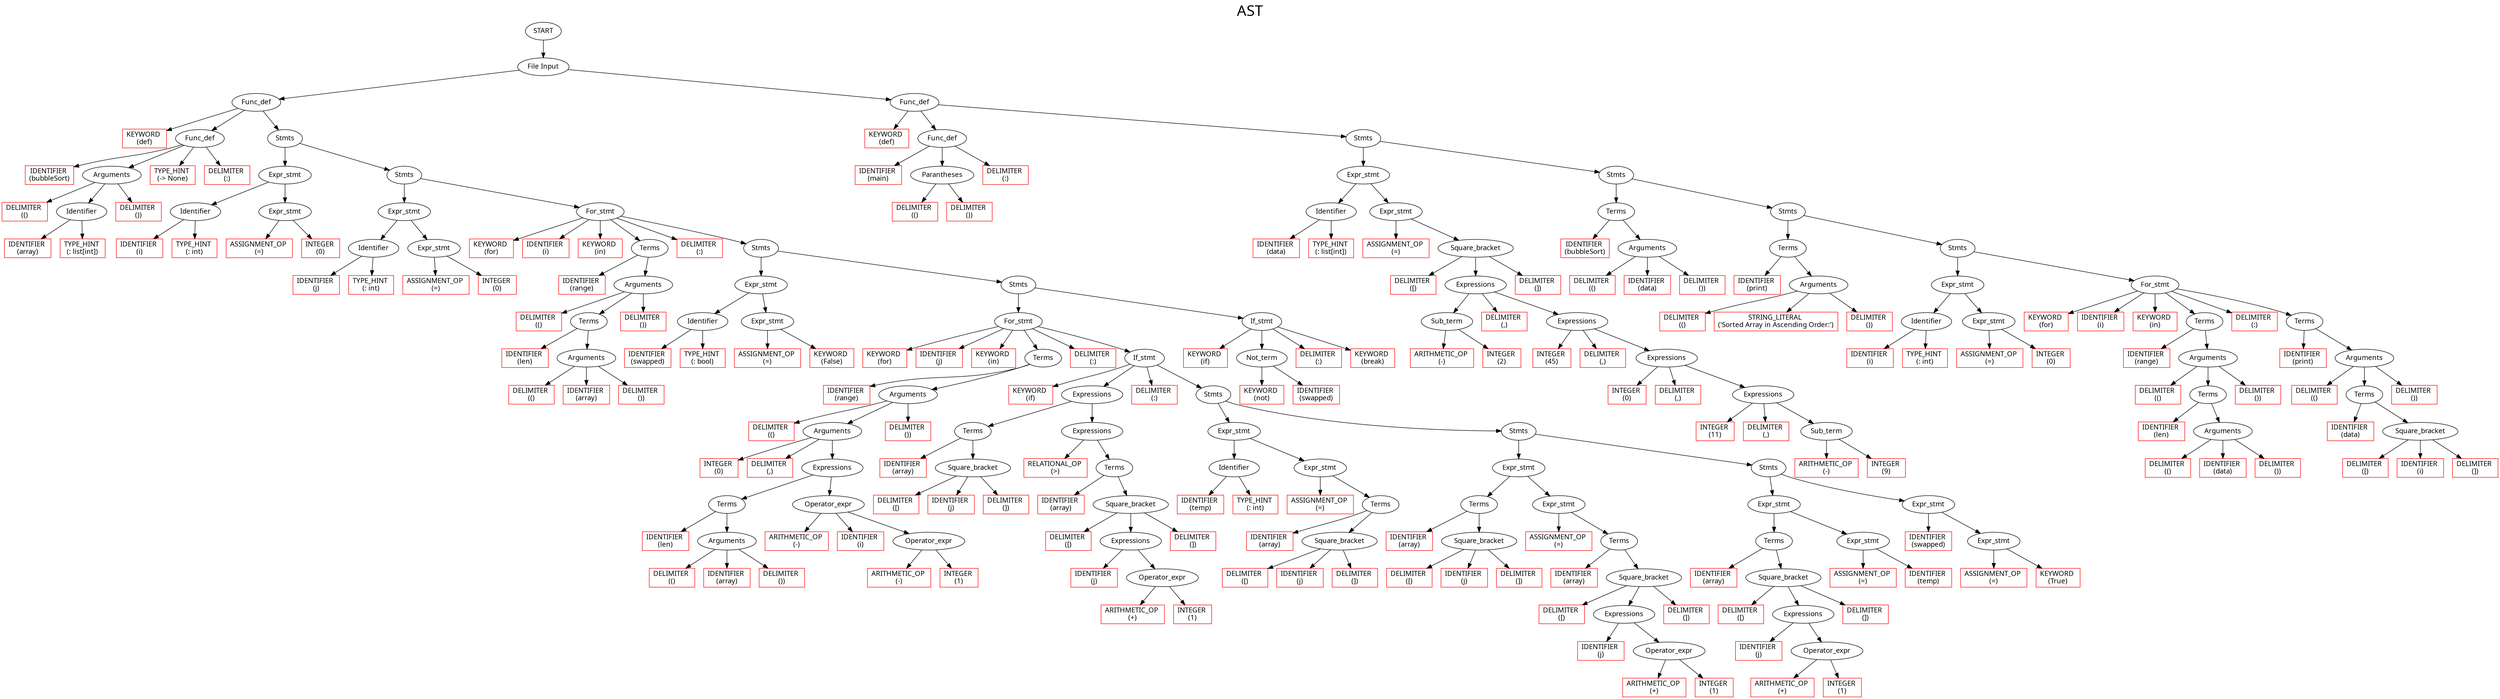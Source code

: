 digraph G{

label     = "AST"
fontname  = "Cascadia code"
fontsize  = 30
labelloc  = t

node   [ fontname="Cascadia code" ]
	751		[ style = solid label = "START"  ];
	751 -> 750
	750		[ style = solid label = "File Input"  ];
	750 -> 473
	473		[ style = solid label = "Func_def"  ];
	473 -> 0
	0		[ style = solid label = "KEYWORD 
(def)" color = red shape = rectangle ];
	473 -> 11
	11		[ style = solid label = "Func_def"  ];
	11 -> 1
	1		[ style = solid label = "IDENTIFIER 
(bubbleSort)" color = red shape = rectangle ];
	11 -> 8
	8		[ style = solid label = "Arguments"  ];
	8 -> 2
	2		[ style = solid label = "DELIMITER 
(()" color = red shape = rectangle ];
	8 -> 5
	5		[ style = solid label = "Identifier"  ];
	5 -> 3
	3		[ style = solid label = "IDENTIFIER 
(array)" color = red shape = rectangle ];
	5 -> 4
	4		[ style = solid label = "TYPE_HINT 
(: list[int])" color = red shape = rectangle ];
	8 -> 6
	6		[ style = solid label = "DELIMITER 
())" color = red shape = rectangle ];
	11 -> 9
	9		[ style = solid label = "TYPE_HINT 
(-> None)" color = red shape = rectangle ];
	11 -> 10
	10		[ style = solid label = "DELIMITER 
(:)" color = red shape = rectangle ];
	473 -> 472
	472		[ style = solid label = "Stmts"  ];
	472 -> 38
	38		[ style = solid label = "Expr_stmt"  ];
	38 -> 14
	14		[ style = solid label = "Identifier"  ];
	14 -> 12
	12		[ style = solid label = "IDENTIFIER 
(i)" color = red shape = rectangle ];
	14 -> 13
	13		[ style = solid label = "TYPE_HINT 
(: int)" color = red shape = rectangle ];
	38 -> 37
	37		[ style = solid label = "Expr_stmt"  ];
	37 -> 15
	15		[ style = solid label = "ASSIGNMENT_OP 
(=)" color = red shape = rectangle ];
	37 -> 26
	26		[ style = solid label = "INTEGER 
(0)" color = red shape = rectangle ];
	472 -> 471
	471		[ style = solid label = "Stmts"  ];
	471 -> 66
	66		[ style = solid label = "Expr_stmt"  ];
	66 -> 42
	42		[ style = solid label = "Identifier"  ];
	42 -> 40
	40		[ style = solid label = "IDENTIFIER 
(j)" color = red shape = rectangle ];
	42 -> 41
	41		[ style = solid label = "TYPE_HINT 
(: int)" color = red shape = rectangle ];
	66 -> 65
	65		[ style = solid label = "Expr_stmt"  ];
	65 -> 43
	43		[ style = solid label = "ASSIGNMENT_OP 
(=)" color = red shape = rectangle ];
	65 -> 54
	54		[ style = solid label = "INTEGER 
(0)" color = red shape = rectangle ];
	471 -> 470
	470		[ style = solid label = "For_stmt"  ];
	470 -> 68
	68		[ style = solid label = "KEYWORD 
(for)" color = red shape = rectangle ];
	470 -> 69
	69		[ style = solid label = "IDENTIFIER 
(i)" color = red shape = rectangle ];
	470 -> 70
	70		[ style = solid label = "KEYWORD 
(in)" color = red shape = rectangle ];
	470 -> 108
	108		[ style = solid label = "Terms"  ];
	108 -> 78
	78		[ style = solid label = "IDENTIFIER 
(range)" color = red shape = rectangle ];
	108 -> 105
	105		[ style = solid label = "Arguments"  ];
	105 -> 79
	79		[ style = solid label = "DELIMITER 
(()" color = red shape = rectangle ];
	105 -> 96
	96		[ style = solid label = "Terms"  ];
	96 -> 80
	80		[ style = solid label = "IDENTIFIER 
(len)" color = red shape = rectangle ];
	96 -> 93
	93		[ style = solid label = "Arguments"  ];
	93 -> 81
	81		[ style = solid label = "DELIMITER 
(()" color = red shape = rectangle ];
	93 -> 82
	82		[ style = solid label = "IDENTIFIER 
(array)" color = red shape = rectangle ];
	93 -> 83
	83		[ style = solid label = "DELIMITER 
())" color = red shape = rectangle ];
	105 -> 94
	94		[ style = solid label = "DELIMITER 
())" color = red shape = rectangle ];
	470 -> 106
	106		[ style = solid label = "DELIMITER 
(:)" color = red shape = rectangle ];
	470 -> 469
	469		[ style = solid label = "Stmts"  ];
	469 -> 144
	144		[ style = solid label = "Expr_stmt"  ];
	144 -> 120
	120		[ style = solid label = "Identifier"  ];
	120 -> 118
	118		[ style = solid label = "IDENTIFIER 
(swapped)" color = red shape = rectangle ];
	120 -> 119
	119		[ style = solid label = "TYPE_HINT 
(: bool)" color = red shape = rectangle ];
	144 -> 143
	143		[ style = solid label = "Expr_stmt"  ];
	143 -> 121
	121		[ style = solid label = "ASSIGNMENT_OP 
(=)" color = red shape = rectangle ];
	143 -> 132
	132		[ style = solid label = "KEYWORD 
(False)" color = red shape = rectangle ];
	469 -> 468
	468		[ style = solid label = "Stmts"  ];
	468 -> 451
	451		[ style = solid label = "For_stmt"  ];
	451 -> 146
	146		[ style = solid label = "KEYWORD 
(for)" color = red shape = rectangle ];
	451 -> 147
	147		[ style = solid label = "IDENTIFIER 
(j)" color = red shape = rectangle ];
	451 -> 148
	148		[ style = solid label = "KEYWORD 
(in)" color = red shape = rectangle ];
	451 -> 208
	208		[ style = solid label = "Terms"  ];
	208 -> 156
	156		[ style = solid label = "IDENTIFIER 
(range)" color = red shape = rectangle ];
	208 -> 205
	205		[ style = solid label = "Arguments"  ];
	205 -> 157
	157		[ style = solid label = "DELIMITER 
(()" color = red shape = rectangle ];
	205 -> 204
	204		[ style = solid label = "Arguments"  ];
	204 -> 158
	158		[ style = solid label = "INTEGER 
(0)" color = red shape = rectangle ];
	204 -> 159
	159		[ style = solid label = "DELIMITER 
(,)" color = red shape = rectangle ];
	204 -> 197
	197		[ style = solid label = "Expressions"  ];
	197 -> 185
	185		[ style = solid label = "Terms"  ];
	185 -> 169
	169		[ style = solid label = "IDENTIFIER 
(len)" color = red shape = rectangle ];
	185 -> 182
	182		[ style = solid label = "Arguments"  ];
	182 -> 170
	170		[ style = solid label = "DELIMITER 
(()" color = red shape = rectangle ];
	182 -> 171
	171		[ style = solid label = "IDENTIFIER 
(array)" color = red shape = rectangle ];
	182 -> 172
	172		[ style = solid label = "DELIMITER 
())" color = red shape = rectangle ];
	197 -> 196
	196		[ style = solid label = "Operator_expr"  ];
	196 -> 183
	183		[ style = solid label = "ARITHMETIC_OP 
(-)" color = red shape = rectangle ];
	196 -> 187
	187		[ style = solid label = "IDENTIFIER 
(i)" color = red shape = rectangle ];
	196 -> 195
	195		[ style = solid label = "Operator_expr"  ];
	195 -> 188
	188		[ style = solid label = "ARITHMETIC_OP 
(-)" color = red shape = rectangle ];
	195 -> 191
	191		[ style = solid label = "INTEGER 
(1)" color = red shape = rectangle ];
	205 -> 192
	192		[ style = solid label = "DELIMITER 
())" color = red shape = rectangle ];
	451 -> 206
	206		[ style = solid label = "DELIMITER 
(:)" color = red shape = rectangle ];
	451 -> 449
	449		[ style = solid label = "If_stmt"  ];
	449 -> 218
	218		[ style = solid label = "KEYWORD 
(if)" color = red shape = rectangle ];
	449 -> 271
	271		[ style = solid label = "Expressions"  ];
	271 -> 235
	235		[ style = solid label = "Terms"  ];
	235 -> 219
	219		[ style = solid label = "IDENTIFIER 
(array)" color = red shape = rectangle ];
	235 -> 232
	232		[ style = solid label = "Square_bracket"  ];
	232 -> 220
	220		[ style = solid label = "DELIMITER 
([)" color = red shape = rectangle ];
	232 -> 221
	221		[ style = solid label = "IDENTIFIER 
(j)" color = red shape = rectangle ];
	232 -> 222
	222		[ style = solid label = "DELIMITER 
(])" color = red shape = rectangle ];
	271 -> 270
	270		[ style = solid label = "Expressions"  ];
	270 -> 233
	233		[ style = solid label = "RELATIONAL_OP 
(>)" color = red shape = rectangle ];
	270 -> 263
	263		[ style = solid label = "Terms"  ];
	263 -> 242
	242		[ style = solid label = "IDENTIFIER 
(array)" color = red shape = rectangle ];
	263 -> 260
	260		[ style = solid label = "Square_bracket"  ];
	260 -> 243
	243		[ style = solid label = "DELIMITER 
([)" color = red shape = rectangle ];
	260 -> 253
	253		[ style = solid label = "Expressions"  ];
	253 -> 244
	244		[ style = solid label = "IDENTIFIER 
(j)" color = red shape = rectangle ];
	253 -> 252
	252		[ style = solid label = "Operator_expr"  ];
	252 -> 245
	245		[ style = solid label = "ARITHMETIC_OP 
(+)" color = red shape = rectangle ];
	252 -> 248
	248		[ style = solid label = "INTEGER 
(1)" color = red shape = rectangle ];
	260 -> 249
	249		[ style = solid label = "DELIMITER 
(])" color = red shape = rectangle ];
	449 -> 261
	261		[ style = solid label = "DELIMITER 
(:)" color = red shape = rectangle ];
	449 -> 448
	448		[ style = solid label = "Stmts"  ];
	448 -> 314
	314		[ style = solid label = "Expr_stmt"  ];
	314 -> 276
	276		[ style = solid label = "Identifier"  ];
	276 -> 274
	274		[ style = solid label = "IDENTIFIER 
(temp)" color = red shape = rectangle ];
	276 -> 275
	275		[ style = solid label = "TYPE_HINT 
(: int)" color = red shape = rectangle ];
	314 -> 313
	313		[ style = solid label = "Expr_stmt"  ];
	313 -> 277
	277		[ style = solid label = "ASSIGNMENT_OP 
(=)" color = red shape = rectangle ];
	313 -> 303
	303		[ style = solid label = "Terms"  ];
	303 -> 288
	288		[ style = solid label = "IDENTIFIER 
(array)" color = red shape = rectangle ];
	303 -> 301
	301		[ style = solid label = "Square_bracket"  ];
	301 -> 289
	289		[ style = solid label = "DELIMITER 
([)" color = red shape = rectangle ];
	301 -> 290
	290		[ style = solid label = "IDENTIFIER 
(j)" color = red shape = rectangle ];
	301 -> 291
	291		[ style = solid label = "DELIMITER 
(])" color = red shape = rectangle ];
	448 -> 447
	447		[ style = solid label = "Stmts"  ];
	447 -> 373
	373		[ style = solid label = "Expr_stmt"  ];
	373 -> 332
	332		[ style = solid label = "Terms"  ];
	332 -> 316
	316		[ style = solid label = "IDENTIFIER 
(array)" color = red shape = rectangle ];
	332 -> 329
	329		[ style = solid label = "Square_bracket"  ];
	329 -> 317
	317		[ style = solid label = "DELIMITER 
([)" color = red shape = rectangle ];
	329 -> 318
	318		[ style = solid label = "IDENTIFIER 
(j)" color = red shape = rectangle ];
	329 -> 319
	319		[ style = solid label = "DELIMITER 
(])" color = red shape = rectangle ];
	373 -> 372
	372		[ style = solid label = "Expr_stmt"  ];
	372 -> 330
	330		[ style = solid label = "ASSIGNMENT_OP 
(=)" color = red shape = rectangle ];
	372 -> 362
	362		[ style = solid label = "Terms"  ];
	362 -> 342
	342		[ style = solid label = "IDENTIFIER 
(array)" color = red shape = rectangle ];
	362 -> 360
	360		[ style = solid label = "Square_bracket"  ];
	360 -> 343
	343		[ style = solid label = "DELIMITER 
([)" color = red shape = rectangle ];
	360 -> 353
	353		[ style = solid label = "Expressions"  ];
	353 -> 344
	344		[ style = solid label = "IDENTIFIER 
(j)" color = red shape = rectangle ];
	353 -> 352
	352		[ style = solid label = "Operator_expr"  ];
	352 -> 345
	345		[ style = solid label = "ARITHMETIC_OP 
(+)" color = red shape = rectangle ];
	352 -> 348
	348		[ style = solid label = "INTEGER 
(1)" color = red shape = rectangle ];
	360 -> 349
	349		[ style = solid label = "DELIMITER 
(])" color = red shape = rectangle ];
	447 -> 446
	446		[ style = solid label = "Stmts"  ];
	446 -> 418
	418		[ style = solid label = "Expr_stmt"  ];
	418 -> 396
	396		[ style = solid label = "Terms"  ];
	396 -> 375
	375		[ style = solid label = "IDENTIFIER 
(array)" color = red shape = rectangle ];
	396 -> 393
	393		[ style = solid label = "Square_bracket"  ];
	393 -> 376
	376		[ style = solid label = "DELIMITER 
([)" color = red shape = rectangle ];
	393 -> 386
	386		[ style = solid label = "Expressions"  ];
	386 -> 377
	377		[ style = solid label = "IDENTIFIER 
(j)" color = red shape = rectangle ];
	386 -> 385
	385		[ style = solid label = "Operator_expr"  ];
	385 -> 378
	378		[ style = solid label = "ARITHMETIC_OP 
(+)" color = red shape = rectangle ];
	385 -> 381
	381		[ style = solid label = "INTEGER 
(1)" color = red shape = rectangle ];
	393 -> 382
	382		[ style = solid label = "DELIMITER 
(])" color = red shape = rectangle ];
	418 -> 417
	417		[ style = solid label = "Expr_stmt"  ];
	417 -> 394
	394		[ style = solid label = "ASSIGNMENT_OP 
(=)" color = red shape = rectangle ];
	417 -> 406
	406		[ style = solid label = "IDENTIFIER 
(temp)" color = red shape = rectangle ];
	446 -> 444
	444		[ style = solid label = "Expr_stmt"  ];
	444 -> 420
	420		[ style = solid label = "IDENTIFIER 
(swapped)" color = red shape = rectangle ];
	444 -> 443
	443		[ style = solid label = "Expr_stmt"  ];
	443 -> 421
	421		[ style = solid label = "ASSIGNMENT_OP 
(=)" color = red shape = rectangle ];
	443 -> 432
	432		[ style = solid label = "KEYWORD 
(True)" color = red shape = rectangle ];
	468 -> 467
	467		[ style = solid label = "If_stmt"  ];
	467 -> 450
	450		[ style = solid label = "KEYWORD 
(if)" color = red shape = rectangle ];
	467 -> 462
	462		[ style = solid label = "Not_term"  ];
	462 -> 452
	452		[ style = solid label = "KEYWORD 
(not)" color = red shape = rectangle ];
	462 -> 453
	453		[ style = solid label = "IDENTIFIER 
(swapped)" color = red shape = rectangle ];
	467 -> 454
	454		[ style = solid label = "DELIMITER 
(:)" color = red shape = rectangle ];
	467 -> 465
	465		[ style = solid label = "KEYWORD 
(break)" color = red shape = rectangle ];
	750 -> 748
	748		[ style = solid label = "Func_def"  ];
	748 -> 474
	474		[ style = solid label = "KEYWORD 
(def)" color = red shape = rectangle ];
	748 -> 480
	480		[ style = solid label = "Func_def"  ];
	480 -> 475
	475		[ style = solid label = "IDENTIFIER 
(main)" color = red shape = rectangle ];
	480 -> 478
	478		[ style = solid label = "Parantheses"  ];
	478 -> 476
	476		[ style = solid label = "DELIMITER 
(()" color = red shape = rectangle ];
	478 -> 477
	477		[ style = solid label = "DELIMITER 
())" color = red shape = rectangle ];
	480 -> 479
	479		[ style = solid label = "DELIMITER 
(:)" color = red shape = rectangle ];
	748 -> 747
	747		[ style = solid label = "Stmts"  ];
	747 -> 571
	571		[ style = solid label = "Expr_stmt"  ];
	571 -> 483
	483		[ style = solid label = "Identifier"  ];
	483 -> 481
	481		[ style = solid label = "IDENTIFIER 
(data)" color = red shape = rectangle ];
	483 -> 482
	482		[ style = solid label = "TYPE_HINT 
(: list[int])" color = red shape = rectangle ];
	571 -> 570
	570		[ style = solid label = "Expr_stmt"  ];
	570 -> 484
	484		[ style = solid label = "ASSIGNMENT_OP 
(=)" color = red shape = rectangle ];
	570 -> 559
	559		[ style = solid label = "Square_bracket"  ];
	559 -> 495
	495		[ style = solid label = "DELIMITER 
([)" color = red shape = rectangle ];
	559 -> 558
	558		[ style = solid label = "Expressions"  ];
	558 -> 500
	500		[ style = solid label = "Sub_term"  ];
	500 -> 496
	496		[ style = solid label = "ARITHMETIC_OP 
(-)" color = red shape = rectangle ];
	500 -> 497
	497		[ style = solid label = "INTEGER 
(2)" color = red shape = rectangle ];
	558 -> 498
	498		[ style = solid label = "DELIMITER 
(,)" color = red shape = rectangle ];
	558 -> 557
	557		[ style = solid label = "Expressions"  ];
	557 -> 509
	509		[ style = solid label = "INTEGER 
(45)" color = red shape = rectangle ];
	557 -> 510
	510		[ style = solid label = "DELIMITER 
(,)" color = red shape = rectangle ];
	557 -> 556
	556		[ style = solid label = "Expressions"  ];
	556 -> 520
	520		[ style = solid label = "INTEGER 
(0)" color = red shape = rectangle ];
	556 -> 521
	521		[ style = solid label = "DELIMITER 
(,)" color = red shape = rectangle ];
	556 -> 555
	555		[ style = solid label = "Expressions"  ];
	555 -> 531
	531		[ style = solid label = "INTEGER 
(11)" color = red shape = rectangle ];
	555 -> 532
	532		[ style = solid label = "DELIMITER 
(,)" color = red shape = rectangle ];
	555 -> 546
	546		[ style = solid label = "Sub_term"  ];
	546 -> 542
	542		[ style = solid label = "ARITHMETIC_OP 
(-)" color = red shape = rectangle ];
	546 -> 543
	543		[ style = solid label = "INTEGER 
(9)" color = red shape = rectangle ];
	559 -> 544
	544		[ style = solid label = "DELIMITER 
(])" color = red shape = rectangle ];
	747 -> 746
	746		[ style = solid label = "Stmts"  ];
	746 -> 588
	588		[ style = solid label = "Terms"  ];
	588 -> 573
	573		[ style = solid label = "IDENTIFIER 
(bubbleSort)" color = red shape = rectangle ];
	588 -> 586
	586		[ style = solid label = "Arguments"  ];
	586 -> 574
	574		[ style = solid label = "DELIMITER 
(()" color = red shape = rectangle ];
	586 -> 575
	575		[ style = solid label = "IDENTIFIER 
(data)" color = red shape = rectangle ];
	586 -> 576
	576		[ style = solid label = "DELIMITER 
())" color = red shape = rectangle ];
	746 -> 745
	745		[ style = solid label = "Stmts"  ];
	745 -> 614
	614		[ style = solid label = "Terms"  ];
	614 -> 599
	599		[ style = solid label = "IDENTIFIER 
(print)" color = red shape = rectangle ];
	614 -> 612
	612		[ style = solid label = "Arguments"  ];
	612 -> 600
	600		[ style = solid label = "DELIMITER 
(()" color = red shape = rectangle ];
	612 -> 601
	601		[ style = solid label = "STRING_LITERAL 
(\'Sorted Array in Ascending Order:\')" color = red shape = rectangle ];
	612 -> 602
	602		[ style = solid label = "DELIMITER 
())" color = red shape = rectangle ];
	745 -> 744
	744		[ style = solid label = "Stmts"  ];
	744 -> 651
	651		[ style = solid label = "Expr_stmt"  ];
	651 -> 627
	627		[ style = solid label = "Identifier"  ];
	627 -> 625
	625		[ style = solid label = "IDENTIFIER 
(i)" color = red shape = rectangle ];
	627 -> 626
	626		[ style = solid label = "TYPE_HINT 
(: int)" color = red shape = rectangle ];
	651 -> 650
	650		[ style = solid label = "Expr_stmt"  ];
	650 -> 628
	628		[ style = solid label = "ASSIGNMENT_OP 
(=)" color = red shape = rectangle ];
	650 -> 639
	639		[ style = solid label = "INTEGER 
(0)" color = red shape = rectangle ];
	744 -> 743
	743		[ style = solid label = "For_stmt"  ];
	743 -> 653
	653		[ style = solid label = "KEYWORD 
(for)" color = red shape = rectangle ];
	743 -> 654
	654		[ style = solid label = "IDENTIFIER 
(i)" color = red shape = rectangle ];
	743 -> 655
	655		[ style = solid label = "KEYWORD 
(in)" color = red shape = rectangle ];
	743 -> 693
	693		[ style = solid label = "Terms"  ];
	693 -> 663
	663		[ style = solid label = "IDENTIFIER 
(range)" color = red shape = rectangle ];
	693 -> 690
	690		[ style = solid label = "Arguments"  ];
	690 -> 664
	664		[ style = solid label = "DELIMITER 
(()" color = red shape = rectangle ];
	690 -> 681
	681		[ style = solid label = "Terms"  ];
	681 -> 665
	665		[ style = solid label = "IDENTIFIER 
(len)" color = red shape = rectangle ];
	681 -> 678
	678		[ style = solid label = "Arguments"  ];
	678 -> 666
	666		[ style = solid label = "DELIMITER 
(()" color = red shape = rectangle ];
	678 -> 667
	667		[ style = solid label = "IDENTIFIER 
(data)" color = red shape = rectangle ];
	678 -> 668
	668		[ style = solid label = "DELIMITER 
())" color = red shape = rectangle ];
	690 -> 679
	679		[ style = solid label = "DELIMITER 
())" color = red shape = rectangle ];
	743 -> 691
	691		[ style = solid label = "DELIMITER 
(:)" color = red shape = rectangle ];
	743 -> 732
	732		[ style = solid label = "Terms"  ];
	732 -> 703
	703		[ style = solid label = "IDENTIFIER 
(print)" color = red shape = rectangle ];
	732 -> 730
	730		[ style = solid label = "Arguments"  ];
	730 -> 704
	704		[ style = solid label = "DELIMITER 
(()" color = red shape = rectangle ];
	730 -> 721
	721		[ style = solid label = "Terms"  ];
	721 -> 705
	705		[ style = solid label = "IDENTIFIER 
(data)" color = red shape = rectangle ];
	721 -> 718
	718		[ style = solid label = "Square_bracket"  ];
	718 -> 706
	706		[ style = solid label = "DELIMITER 
([)" color = red shape = rectangle ];
	718 -> 707
	707		[ style = solid label = "IDENTIFIER 
(i)" color = red shape = rectangle ];
	718 -> 708
	708		[ style = solid label = "DELIMITER 
(])" color = red shape = rectangle ];
	730 -> 719
	719		[ style = solid label = "DELIMITER 
())" color = red shape = rectangle ];
}